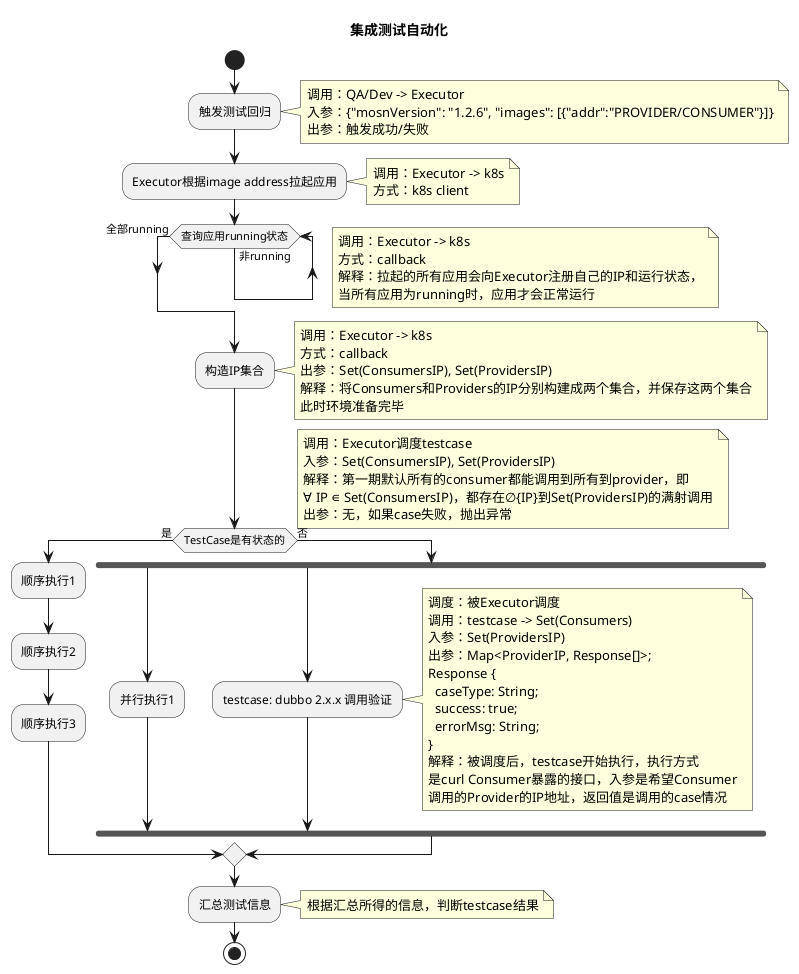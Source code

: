 @startuml

title 集成测试自动化

start
:触发测试回归;
note right
  调用：QA/Dev -> Executor
  入参：{"mosnVersion": "1.2.6", "images": [{"addr":"PROVIDER/CONSUMER"}]}
  出参：触发成功/失败
end note
:Executor根据image address拉起应用;
note right
  调用：Executor -> k8s
  方式：k8s client
end note
while (查询应用running状态) is (非running)
note right
  调用：Executor -> k8s
  方式：callback
  解释：拉起的所有应用会向Executor注册自己的IP和运行状态，
  当所有应用为running时，应用才会正常运行
end note
endwhile (全部running)
:构造IP集合;
note right
  调用：Executor -> k8s
  方式：callback
  出参：Set(ConsumersIP), Set(ProvidersIP)
  解释：将Consumers和Providers的IP分别构建成两个集合，并保存这两个集合
  此时环境准备完毕
end note
if (TestCase是有状态的) then (是)
  :顺序执行1;
  :顺序执行2;
  :顺序执行3;
else (否)
  fork
    :并行执行1;
  fork again
    :testcase: dubbo 2.x.x 调用验证;
    note right
      调度：被Executor调度
      调用：testcase -> Set(Consumers)
      入参：Set(ProvidersIP)
      出参：Map<ProviderIP, Response[]>;
      Response {
        caseType: String;
        success: true;
        errorMsg: String;
      }
      解释：被调度后，testcase开始执行，执行方式
      是curl Consumer暴露的接口，入参是希望Consumer
      调用的Provider的IP地址，返回值是调用的case情况
    end note
  end fork
endif
note right
  调用：Executor调度testcase
  入参：Set(ConsumersIP), Set(ProvidersIP)
  解释：第一期默认所有的consumer都能调用到所有到provider，即
  ∀ IP ∊ Set(ConsumersIP)，都存在∅{IP}到Set(ProvidersIP)的满射调用
  出参：无，如果case失败，抛出异常
end note
:汇总测试信息;
note right
  根据汇总所得的信息，判断testcase结果
end note
stop
@enduml